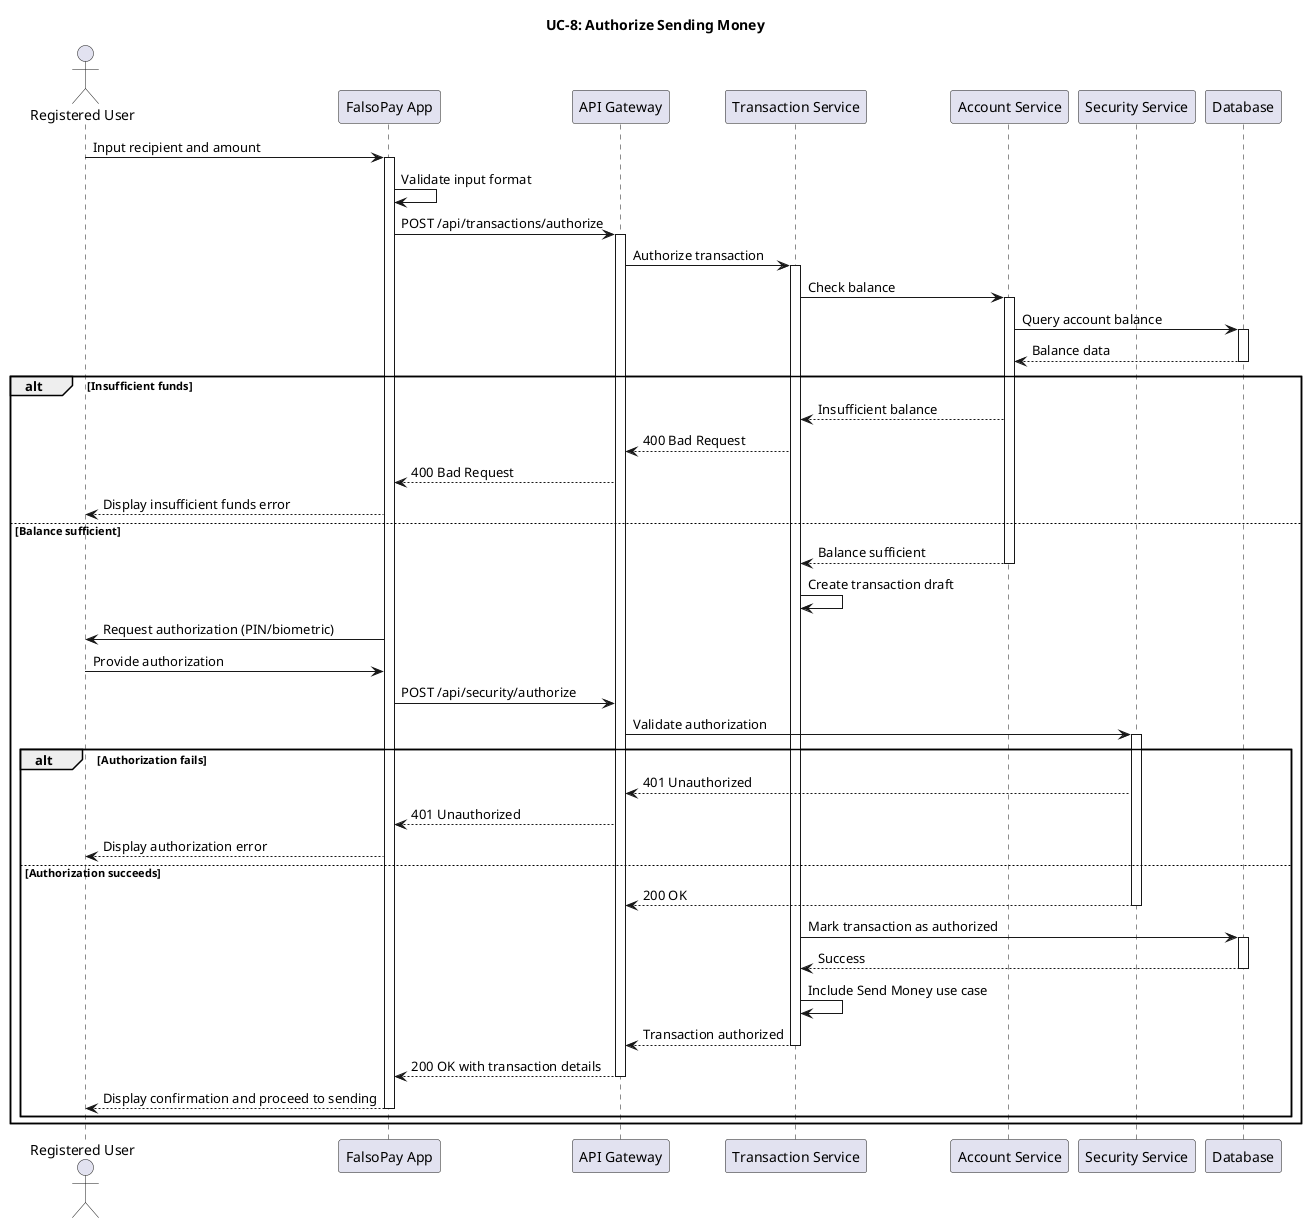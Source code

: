 @startuml UC8-AuthorizeSendingMoney

actor "Registered User" as User
participant "FalsoPay App" as App
participant "API Gateway" as Gateway
participant "Transaction Service" as TransService
participant "Account Service" as AccountService
participant "Security Service" as SecService
participant "Database" as DB

title UC-8: Authorize Sending Money

User -> App: Input recipient and amount
activate App

App -> App: Validate input format
App -> Gateway: POST /api/transactions/authorize
activate Gateway

Gateway -> TransService: Authorize transaction
activate TransService

TransService -> AccountService: Check balance
activate AccountService

AccountService -> DB: Query account balance
activate DB
DB --> AccountService: Balance data
deactivate DB

alt Insufficient funds
    AccountService --> TransService: Insufficient balance
    TransService --> Gateway: 400 Bad Request
    Gateway --> App: 400 Bad Request
    App --> User: Display insufficient funds error
else Balance sufficient
    AccountService --> TransService: Balance sufficient
    deactivate AccountService
    
    TransService -> TransService: Create transaction draft
    
    App -> User: Request authorization (PIN/biometric)
    User -> App: Provide authorization
    
    App -> Gateway: POST /api/security/authorize
    Gateway -> SecService: Validate authorization
    activate SecService
    
    alt Authorization fails
        SecService --> Gateway: 401 Unauthorized
        Gateway --> App: 401 Unauthorized
        App --> User: Display authorization error
    else Authorization succeeds
        SecService --> Gateway: 200 OK
        deactivate SecService
        
        TransService -> DB: Mark transaction as authorized
        activate DB
        DB --> TransService: Success
        deactivate DB
        
        TransService -> TransService: Include Send Money use case
        
        TransService --> Gateway: Transaction authorized
        deactivate TransService
        
        Gateway --> App: 200 OK with transaction details
        deactivate Gateway
        
        App --> User: Display confirmation and proceed to sending
        deactivate App
    end
end

@enduml 